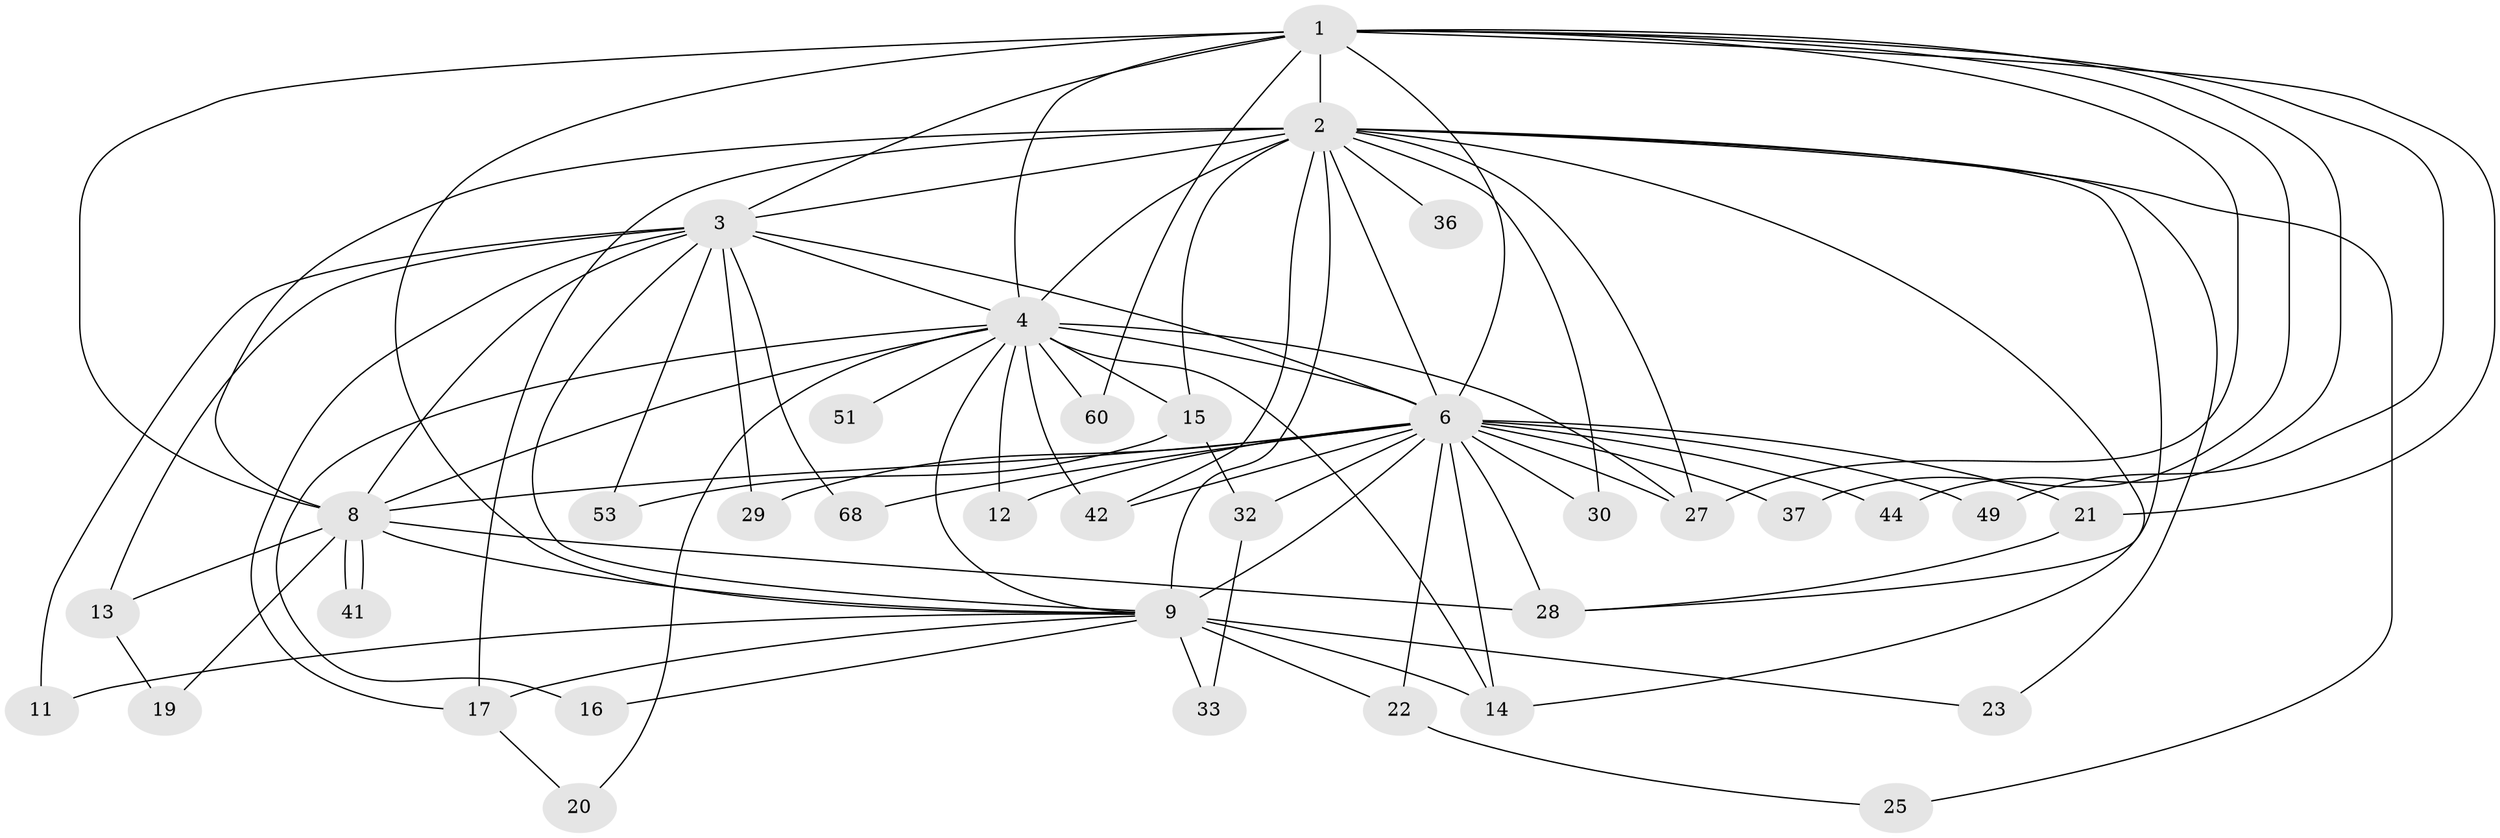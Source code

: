 // original degree distribution, {17: 0.041666666666666664, 16: 0.013888888888888888, 24: 0.013888888888888888, 18: 0.013888888888888888, 22: 0.013888888888888888, 14: 0.013888888888888888, 21: 0.013888888888888888, 11: 0.013888888888888888, 2: 0.5694444444444444, 3: 0.16666666666666666, 5: 0.05555555555555555, 4: 0.05555555555555555, 7: 0.013888888888888888}
// Generated by graph-tools (version 1.1) at 2025/17/03/04/25 18:17:33]
// undirected, 36 vertices, 85 edges
graph export_dot {
graph [start="1"]
  node [color=gray90,style=filled];
  1 [super="+40"];
  2 [super="+64+63+65+5"];
  3 [super="+58"];
  4 [super="+10+26+24"];
  6 [super="+48+7"];
  8;
  9 [super="+18+34"];
  11;
  12;
  13;
  14 [super="+38+31"];
  15;
  16;
  17;
  19;
  20;
  21;
  22 [super="+55"];
  23;
  25 [super="+35"];
  27 [super="+69+45"];
  28 [super="+39+43"];
  29;
  30;
  32;
  33;
  36;
  37;
  41;
  42 [super="+50"];
  44;
  49;
  51;
  53;
  60;
  68;
  1 -- 2 [weight=3];
  1 -- 3;
  1 -- 4 [weight=2];
  1 -- 6 [weight=3];
  1 -- 8;
  1 -- 9;
  1 -- 21;
  1 -- 37;
  1 -- 44;
  1 -- 49;
  1 -- 60;
  1 -- 27;
  2 -- 3 [weight=2];
  2 -- 4 [weight=7];
  2 -- 6 [weight=7];
  2 -- 8 [weight=2];
  2 -- 9 [weight=5];
  2 -- 14 [weight=2];
  2 -- 23;
  2 -- 30;
  2 -- 36 [weight=2];
  2 -- 17 [weight=2];
  2 -- 28;
  2 -- 42;
  2 -- 15;
  2 -- 25;
  2 -- 27;
  3 -- 4 [weight=2];
  3 -- 6 [weight=2];
  3 -- 8;
  3 -- 9 [weight=2];
  3 -- 11;
  3 -- 13;
  3 -- 29;
  3 -- 53;
  3 -- 68;
  3 -- 17;
  4 -- 6 [weight=4];
  4 -- 8 [weight=2];
  4 -- 9 [weight=4];
  4 -- 12;
  4 -- 15;
  4 -- 16;
  4 -- 20;
  4 -- 42;
  4 -- 60;
  4 -- 14 [weight=2];
  4 -- 51 [weight=2];
  4 -- 27;
  6 -- 8 [weight=2];
  6 -- 9 [weight=3];
  6 -- 12;
  6 -- 22 [weight=3];
  6 -- 32;
  6 -- 44;
  6 -- 49;
  6 -- 37 [weight=2];
  6 -- 27 [weight=2];
  6 -- 28 [weight=2];
  6 -- 14 [weight=2];
  6 -- 68;
  6 -- 21;
  6 -- 29;
  6 -- 30;
  6 -- 42;
  8 -- 9;
  8 -- 13;
  8 -- 19;
  8 -- 28;
  8 -- 41;
  8 -- 41;
  9 -- 11;
  9 -- 14;
  9 -- 16;
  9 -- 17;
  9 -- 23;
  9 -- 33;
  9 -- 22;
  13 -- 19;
  15 -- 32;
  15 -- 53;
  17 -- 20;
  21 -- 28;
  22 -- 25;
  32 -- 33;
}
